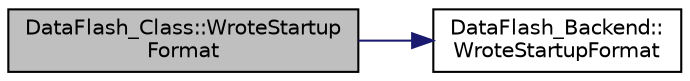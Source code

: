 digraph "DataFlash_Class::WroteStartupFormat"
{
 // INTERACTIVE_SVG=YES
  edge [fontname="Helvetica",fontsize="10",labelfontname="Helvetica",labelfontsize="10"];
  node [fontname="Helvetica",fontsize="10",shape=record];
  rankdir="LR";
  Node1 [label="DataFlash_Class::WroteStartup\lFormat",height=0.2,width=0.4,color="black", fillcolor="grey75", style="filled", fontcolor="black"];
  Node1 -> Node2 [color="midnightblue",fontsize="10",style="solid",fontname="Helvetica"];
  Node2 [label="DataFlash_Backend::\lWroteStartupFormat",height=0.2,width=0.4,color="black", fillcolor="white", style="filled",URL="$classDataFlash__Backend.html#ac23b965f79784ebfc53be74057336f89"];
}
